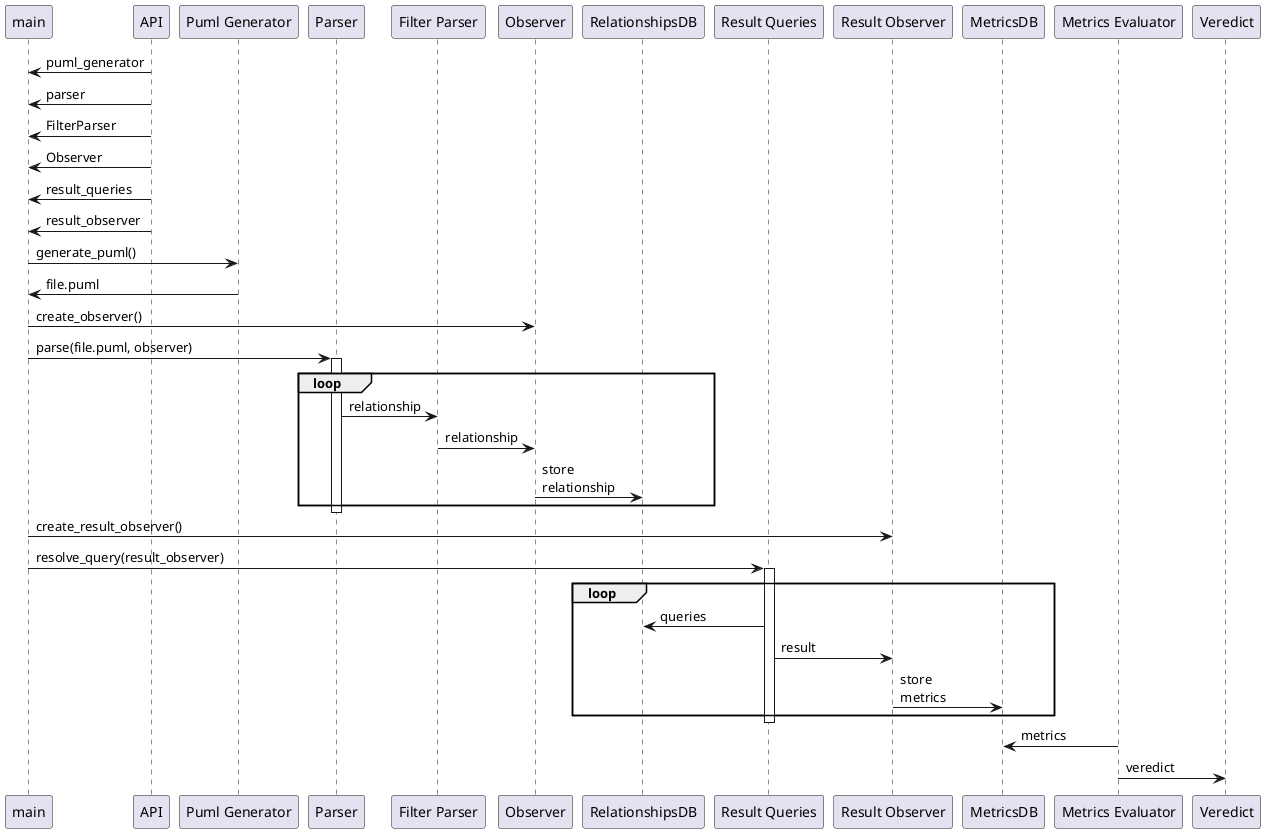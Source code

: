 @startuml
participant main
participant "API" as API
participant "Puml Generator" as PumlGenerator
participant "Parser" as Parser
participant "Filter Parser" as FilterParser
participant "Observer" as Observer
participant "RelationshipsDB" as relationshipsDB
participant "Result Queries" as ResultQueries
participant "Result Observer" as ResultObserver
participant "MetricsDB" as metricsDB
participant "Metrics Evaluator" as MetricsEvaluator
participant "Veredict" as Veredict

API -> main: puml_generator

API -> main: parser

API -> main: FilterParser

API -> main: Observer

API -> main: result_queries

API -> main: result_observer

main -> PumlGenerator: generate_puml()

PumlGenerator -> main: file.puml

main -> Observer: create_observer()

main -> Parser: parse(file.puml, observer)

activate Parser

loop
    Parser -> FilterParser: relationship
    FilterParser -> Observer: relationship
    Observer -> relationshipsDB: store\nrelationship
end
deactivate Parser

main -> ResultObserver: create_result_observer()
main -> ResultQueries: resolve_query(result_observer)

activate ResultQueries

loop
    ResultQueries -> relationshipsDB: queries
    ResultQueries -> ResultObserver: result
    ResultObserver -> metricsDB: store\nmetrics
end
deactivate ResultQueries

MetricsEvaluator -> metricsDB: metrics
MetricsEvaluator -> Veredict: veredict

@enduml

